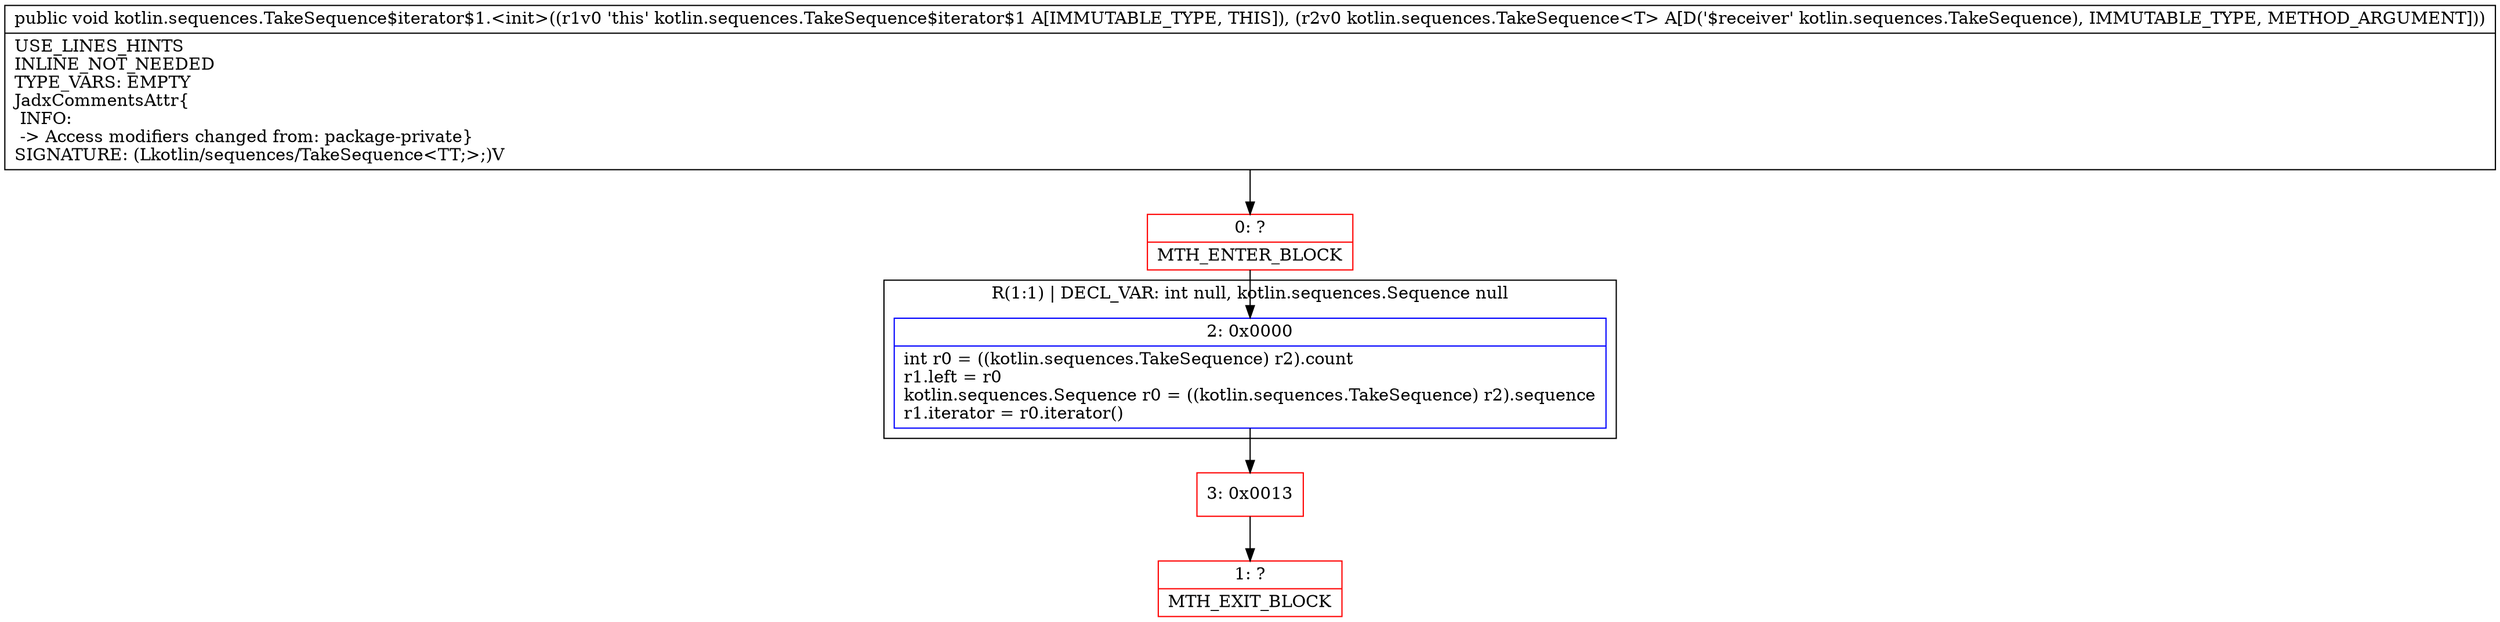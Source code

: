 digraph "CFG forkotlin.sequences.TakeSequence$iterator$1.\<init\>(Lkotlin\/sequences\/TakeSequence;)V" {
subgraph cluster_Region_1077980350 {
label = "R(1:1) | DECL_VAR: int null, kotlin.sequences.Sequence null\l";
node [shape=record,color=blue];
Node_2 [shape=record,label="{2\:\ 0x0000|int r0 = ((kotlin.sequences.TakeSequence) r2).count\lr1.left = r0\lkotlin.sequences.Sequence r0 = ((kotlin.sequences.TakeSequence) r2).sequence\lr1.iterator = r0.iterator()\l}"];
}
Node_0 [shape=record,color=red,label="{0\:\ ?|MTH_ENTER_BLOCK\l}"];
Node_3 [shape=record,color=red,label="{3\:\ 0x0013}"];
Node_1 [shape=record,color=red,label="{1\:\ ?|MTH_EXIT_BLOCK\l}"];
MethodNode[shape=record,label="{public void kotlin.sequences.TakeSequence$iterator$1.\<init\>((r1v0 'this' kotlin.sequences.TakeSequence$iterator$1 A[IMMUTABLE_TYPE, THIS]), (r2v0 kotlin.sequences.TakeSequence\<T\> A[D('$receiver' kotlin.sequences.TakeSequence), IMMUTABLE_TYPE, METHOD_ARGUMENT]))  | USE_LINES_HINTS\lINLINE_NOT_NEEDED\lTYPE_VARS: EMPTY\lJadxCommentsAttr\{\l INFO: \l \-\> Access modifiers changed from: package\-private\}\lSIGNATURE: (Lkotlin\/sequences\/TakeSequence\<TT;\>;)V\l}"];
MethodNode -> Node_0;Node_2 -> Node_3;
Node_0 -> Node_2;
Node_3 -> Node_1;
}

